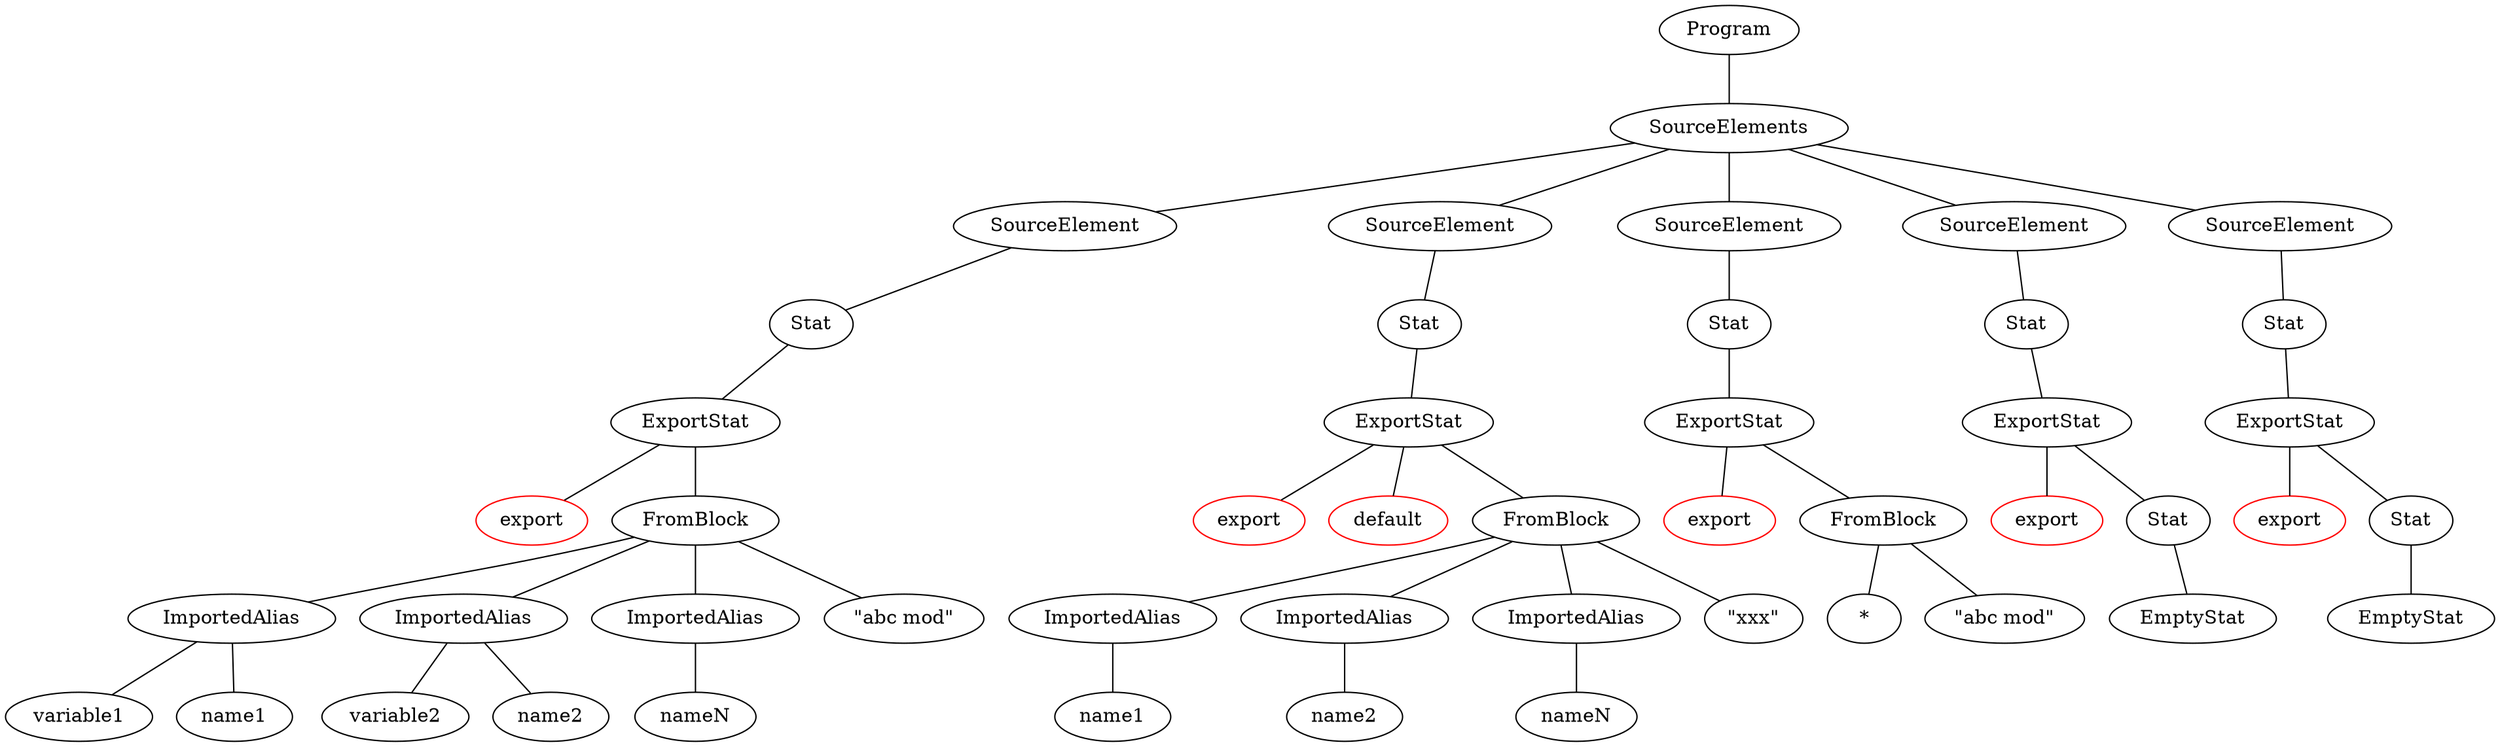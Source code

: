 graph vis {
	node108[label="Program"]
	node108 -- node107
	node107[label="SourceElements"]
	node107 -- node68
	node68[label="SourceElement"]
	node68 -- node67
	node67[label="Stat"]
	node67 -- node66
	node66[label="ExportStat"]
	node66 -- node55
	node55[label="export", color=red]
	node66 -- node65
	node65[label="FromBlock"]
	node65 -- node58
	node58[label="ImportedAlias"]
	node58 -- node57
	node57[label="variable1"]
	node58 -- node56
	node56[label="name1"]
	node65 -- node61
	node61[label="ImportedAlias"]
	node61 -- node60
	node60[label="variable2"]
	node61 -- node59
	node59[label="name2"]
	node65 -- node63
	node63[label="ImportedAlias"]
	node63 -- node62
	node62[label="nameN"]
	node65 -- node64
	node64[label="\"abc mod\""]
	node107 -- node81
	node81[label="SourceElement"]
	node81 -- node80
	node80[label="Stat"]
	node80 -- node79
	node79[label="ExportStat"]
	node79 -- node69
	node69[label="export", color=red]
	node79 -- node70
	node70[label="default", color=red]
	node79 -- node78
	node78[label="FromBlock"]
	node78 -- node72
	node72[label="ImportedAlias"]
	node72 -- node71
	node71[label="name1"]
	node78 -- node74
	node74[label="ImportedAlias"]
	node74 -- node73
	node73[label="name2"]
	node78 -- node76
	node76[label="ImportedAlias"]
	node76 -- node75
	node75[label="nameN"]
	node78 -- node77
	node77[label="\"xxx\""]
	node107 -- node88
	node88[label="SourceElement"]
	node88 -- node87
	node87[label="Stat"]
	node87 -- node86
	node86[label="ExportStat"]
	node86 -- node82
	node82[label="export", color=red]
	node86 -- node85
	node85[label="FromBlock"]
	node85 -- node83
	node83[label="*"]
	node85 -- node84
	node84[label="\"abc mod\""]
	node107 -- node96
	node96[label="SourceElement"]
	node96 -- node95
	node95[label="Stat"]
	node95 -- node94
	node94[label="ExportStat"]
	node94 -- node89
	node89[label="export", color=red]
	node94 -- node93
	node93[label="Stat"]
	node93 -- node92
	node92[label="EmptyStat"]
	node107 -- node106
	node106[label="SourceElement"]
	node106 -- node105
	node105[label="Stat"]
	node105 -- node104
	node104[label="ExportStat"]
	node104 -- node97
	node97[label="export", color=red]
	node104 -- node103
	node103[label="Stat"]
	node103 -- node102
	node102[label="EmptyStat"]
}
